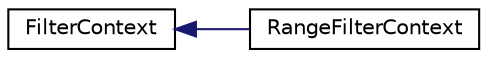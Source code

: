 digraph "Graphical Class Hierarchy"
{
  edge [fontname="Helvetica",fontsize="10",labelfontname="Helvetica",labelfontsize="10"];
  node [fontname="Helvetica",fontsize="10",shape=record];
  rankdir="LR";
  Node1 [label="FilterContext",height=0.2,width=0.4,color="black", fillcolor="white", style="filled",URL="$class_filter_context.xhtml"];
  Node1 -> Node2 [dir="back",color="midnightblue",fontsize="10",style="solid",fontname="Helvetica"];
  Node2 [label="RangeFilterContext",height=0.2,width=0.4,color="black", fillcolor="white", style="filled",URL="$class_range_filter_context.xhtml"];
}
